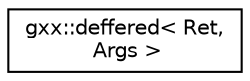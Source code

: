 digraph "Graphical Class Hierarchy"
{
  edge [fontname="Helvetica",fontsize="10",labelfontname="Helvetica",labelfontsize="10"];
  node [fontname="Helvetica",fontsize="10",shape=record];
  rankdir="LR";
  Node1 [label="gxx::deffered\< Ret,\l Args \>",height=0.2,width=0.4,color="black", fillcolor="white", style="filled",URL="$classgxx_1_1deffered.html"];
}
